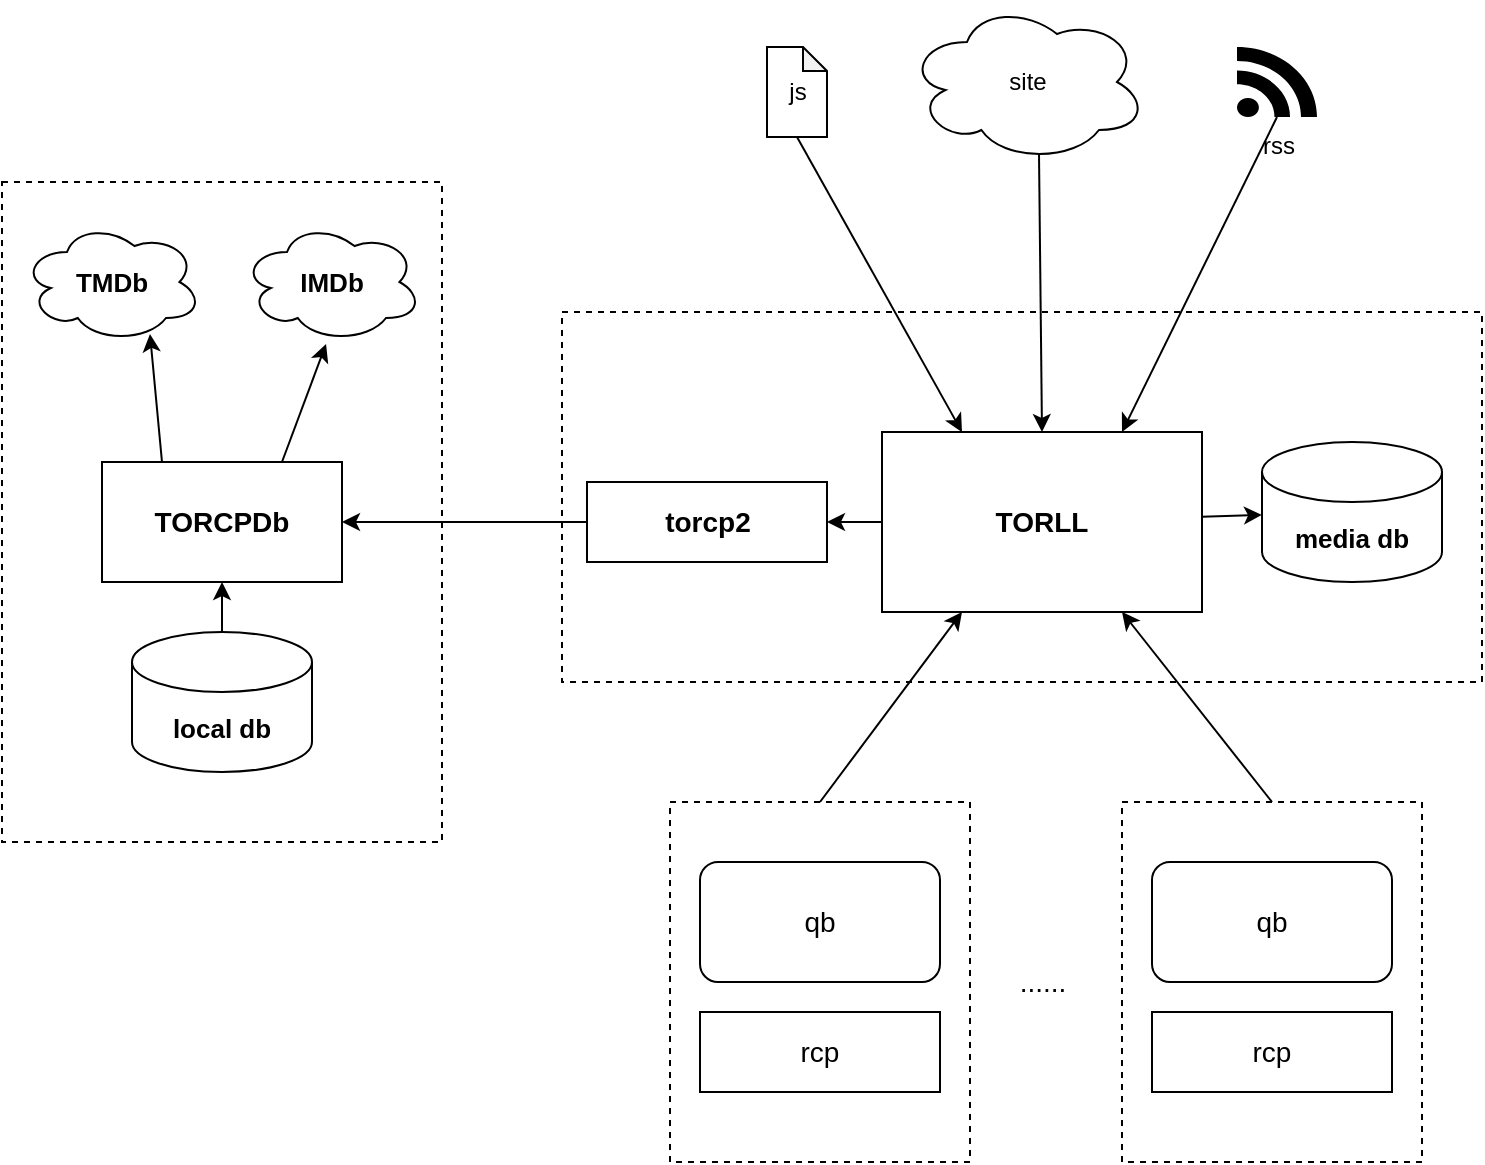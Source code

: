 <mxfile>
    <diagram id="BJYggzqvhG2JkGlKFV06" name="Page-1">
        <mxGraphModel dx="1200" dy="712" grid="1" gridSize="10" guides="1" tooltips="1" connect="1" arrows="1" fold="1" page="1" pageScale="1" pageWidth="827" pageHeight="1169" math="0" shadow="0">
            <root>
                <mxCell id="0"/>
                <mxCell id="1" parent="0"/>
                <mxCell id="37" value="" style="rounded=0;whiteSpace=wrap;html=1;dashed=1;fontSize=13;" vertex="1" parent="1">
                    <mxGeometry x="324" y="295" width="460" height="185" as="geometry"/>
                </mxCell>
                <mxCell id="32" value="" style="rounded=0;whiteSpace=wrap;html=1;dashed=1;" vertex="1" parent="1">
                    <mxGeometry x="378" y="540" width="150" height="180" as="geometry"/>
                </mxCell>
                <mxCell id="31" value="" style="rounded=0;whiteSpace=wrap;html=1;dashed=1;" vertex="1" parent="1">
                    <mxGeometry x="44" y="230" width="220" height="330" as="geometry"/>
                </mxCell>
                <mxCell id="7" style="edgeStyle=none;html=1;entryX=1;entryY=0.5;entryDx=0;entryDy=0;" parent="1" source="3" target="4" edge="1">
                    <mxGeometry relative="1" as="geometry"/>
                </mxCell>
                <mxCell id="3" value="&lt;b&gt;&lt;font style=&quot;font-size: 14px;&quot;&gt;torcp2&lt;/font&gt;&lt;/b&gt;" style="rounded=0;whiteSpace=wrap;html=1;" parent="1" vertex="1">
                    <mxGeometry x="336.5" y="380" width="120" height="40" as="geometry"/>
                </mxCell>
                <mxCell id="10" style="edgeStyle=none;html=1;entryX=0.467;entryY=1.017;entryDx=0;entryDy=0;entryPerimeter=0;exitX=0.75;exitY=0;exitDx=0;exitDy=0;" parent="1" source="4" target="9" edge="1">
                    <mxGeometry relative="1" as="geometry"/>
                </mxCell>
                <mxCell id="11" style="edgeStyle=none;html=1;exitX=0.25;exitY=0;exitDx=0;exitDy=0;entryX=0.711;entryY=0.933;entryDx=0;entryDy=0;entryPerimeter=0;" parent="1" source="4" target="8" edge="1">
                    <mxGeometry relative="1" as="geometry"/>
                </mxCell>
                <mxCell id="4" value="TORCPDb" style="rounded=0;whiteSpace=wrap;html=1;fontStyle=1;fontSize=14;" parent="1" vertex="1">
                    <mxGeometry x="94" y="370" width="120" height="60" as="geometry"/>
                </mxCell>
                <mxCell id="6" value="" style="edgeStyle=none;html=1;" parent="1" source="5" target="4" edge="1">
                    <mxGeometry relative="1" as="geometry"/>
                </mxCell>
                <mxCell id="5" value="local db" style="shape=cylinder3;whiteSpace=wrap;html=1;boundedLbl=1;backgroundOutline=1;size=15;fontStyle=1;fontSize=13;" parent="1" vertex="1">
                    <mxGeometry x="109" y="455" width="90" height="70" as="geometry"/>
                </mxCell>
                <mxCell id="8" value="TMDb" style="ellipse;shape=cloud;whiteSpace=wrap;html=1;fontStyle=1;fontSize=13;" parent="1" vertex="1">
                    <mxGeometry x="54" y="250" width="90" height="60" as="geometry"/>
                </mxCell>
                <mxCell id="9" value="IMDb" style="ellipse;shape=cloud;whiteSpace=wrap;html=1;fontStyle=1;fontSize=13;" parent="1" vertex="1">
                    <mxGeometry x="164" y="250" width="90" height="60" as="geometry"/>
                </mxCell>
                <mxCell id="15" style="edgeStyle=none;html=1;exitX=0;exitY=0.5;exitDx=0;exitDy=0;entryX=1;entryY=0.5;entryDx=0;entryDy=0;" parent="1" source="12" target="3" edge="1">
                    <mxGeometry relative="1" as="geometry"/>
                </mxCell>
                <mxCell id="27" value="" style="edgeStyle=none;html=1;" parent="1" source="12" target="24" edge="1">
                    <mxGeometry relative="1" as="geometry"/>
                </mxCell>
                <mxCell id="28" value="" style="edgeStyle=none;html=1;exitX=0.5;exitY=0;exitDx=0;exitDy=0;entryX=0.25;entryY=1;entryDx=0;entryDy=0;" parent="1" source="32" target="12" edge="1">
                    <mxGeometry relative="1" as="geometry">
                        <mxPoint x="561.391" y="460" as="targetPoint"/>
                    </mxGeometry>
                </mxCell>
                <mxCell id="12" value="&lt;b&gt;&lt;font style=&quot;font-size: 14px;&quot;&gt;TORLL&lt;/font&gt;&lt;/b&gt;" style="rounded=0;whiteSpace=wrap;html=1;" parent="1" vertex="1">
                    <mxGeometry x="484" y="355" width="160" height="90" as="geometry"/>
                </mxCell>
                <mxCell id="22" style="edgeStyle=none;html=1;exitX=0.55;exitY=0.95;exitDx=0;exitDy=0;exitPerimeter=0;entryX=0.5;entryY=0;entryDx=0;entryDy=0;" parent="1" source="16" target="12" edge="1">
                    <mxGeometry relative="1" as="geometry"/>
                </mxCell>
                <mxCell id="16" value="site" style="ellipse;shape=cloud;whiteSpace=wrap;html=1;" parent="1" vertex="1">
                    <mxGeometry x="496.5" y="140" width="120" height="80" as="geometry"/>
                </mxCell>
                <mxCell id="23" style="edgeStyle=none;html=1;exitX=0.5;exitY=1;exitDx=0;exitDy=0;exitPerimeter=0;entryX=0.75;entryY=0;entryDx=0;entryDy=0;" parent="1" source="18" target="12" edge="1">
                    <mxGeometry relative="1" as="geometry"/>
                </mxCell>
                <mxCell id="18" value="rss" style="shape=mxgraph.signs.tech.rss;html=1;pointerEvents=1;fillColor=#000000;strokeColor=none;verticalLabelPosition=bottom;verticalAlign=top;align=center;" parent="1" vertex="1">
                    <mxGeometry x="661.5" y="162.5" width="40" height="35" as="geometry"/>
                </mxCell>
                <mxCell id="21" style="edgeStyle=none;html=1;exitX=0.5;exitY=1;exitDx=0;exitDy=0;exitPerimeter=0;entryX=0.25;entryY=0;entryDx=0;entryDy=0;" parent="1" source="19" target="12" edge="1">
                    <mxGeometry relative="1" as="geometry"/>
                </mxCell>
                <mxCell id="19" value="js" style="shape=note;whiteSpace=wrap;html=1;backgroundOutline=1;darkOpacity=0.05;size=12;" parent="1" vertex="1">
                    <mxGeometry x="426.5" y="162.5" width="30" height="45" as="geometry"/>
                </mxCell>
                <mxCell id="24" value="media db" style="shape=cylinder3;whiteSpace=wrap;html=1;boundedLbl=1;backgroundOutline=1;size=15;fontStyle=1;fontSize=13;" parent="1" vertex="1">
                    <mxGeometry x="674" y="360" width="90" height="70" as="geometry"/>
                </mxCell>
                <mxCell id="29" value="rcp" style="rounded=0;whiteSpace=wrap;html=1;fontStyle=0;fontSize=14;" vertex="1" parent="1">
                    <mxGeometry x="393" y="645" width="120" height="40" as="geometry"/>
                </mxCell>
                <mxCell id="30" value="qb" style="rounded=1;whiteSpace=wrap;html=1;fontStyle=0;fontSize=14;" vertex="1" parent="1">
                    <mxGeometry x="393" y="570" width="120" height="60" as="geometry"/>
                </mxCell>
                <mxCell id="36" style="edgeStyle=none;html=1;exitX=0.5;exitY=0;exitDx=0;exitDy=0;entryX=0.75;entryY=1;entryDx=0;entryDy=0;" edge="1" parent="1" source="33" target="12">
                    <mxGeometry relative="1" as="geometry"/>
                </mxCell>
                <mxCell id="33" value="" style="rounded=0;whiteSpace=wrap;html=1;dashed=1;" vertex="1" parent="1">
                    <mxGeometry x="604" y="540" width="150" height="180" as="geometry"/>
                </mxCell>
                <mxCell id="34" value="rcp" style="rounded=0;whiteSpace=wrap;html=1;fontStyle=0;fontSize=14;" vertex="1" parent="1">
                    <mxGeometry x="619" y="645" width="120" height="40" as="geometry"/>
                </mxCell>
                <mxCell id="35" value="qb" style="rounded=1;whiteSpace=wrap;html=1;fontStyle=0;fontSize=14;" vertex="1" parent="1">
                    <mxGeometry x="619" y="570" width="120" height="60" as="geometry"/>
                </mxCell>
                <mxCell id="40" value="......" style="text;html=1;align=center;verticalAlign=middle;resizable=0;points=[];autosize=1;strokeColor=none;fillColor=none;fontSize=14;" vertex="1" parent="1">
                    <mxGeometry x="539" y="615" width="50" height="30" as="geometry"/>
                </mxCell>
            </root>
        </mxGraphModel>
    </diagram>
</mxfile>